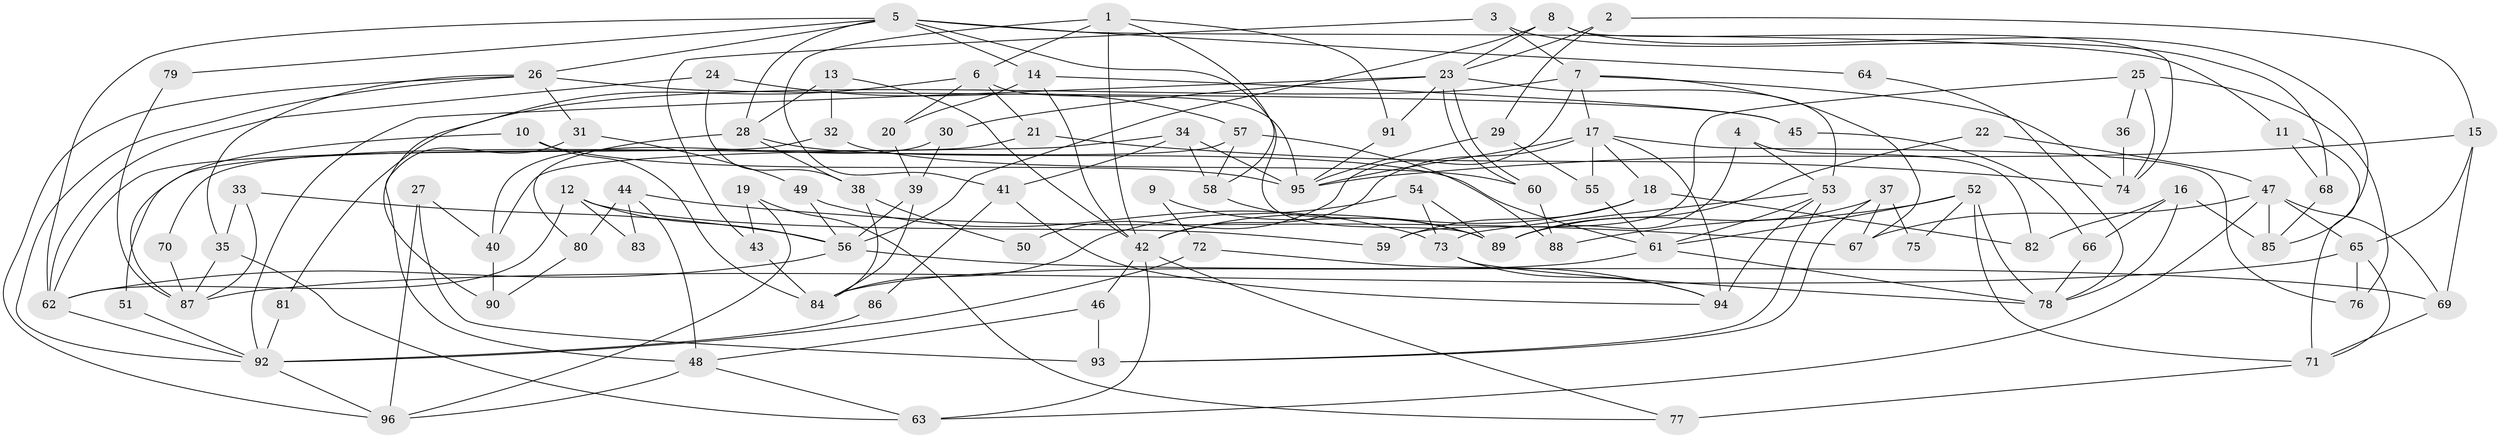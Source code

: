 // coarse degree distribution, {5: 0.14285714285714285, 4: 0.15873015873015872, 7: 0.047619047619047616, 3: 0.23809523809523808, 9: 0.09523809523809523, 6: 0.1111111111111111, 8: 0.06349206349206349, 2: 0.1111111111111111, 1: 0.015873015873015872, 12: 0.015873015873015872}
// Generated by graph-tools (version 1.1) at 2025/42/03/06/25 10:42:01]
// undirected, 96 vertices, 192 edges
graph export_dot {
graph [start="1"]
  node [color=gray90,style=filled];
  1;
  2;
  3;
  4;
  5;
  6;
  7;
  8;
  9;
  10;
  11;
  12;
  13;
  14;
  15;
  16;
  17;
  18;
  19;
  20;
  21;
  22;
  23;
  24;
  25;
  26;
  27;
  28;
  29;
  30;
  31;
  32;
  33;
  34;
  35;
  36;
  37;
  38;
  39;
  40;
  41;
  42;
  43;
  44;
  45;
  46;
  47;
  48;
  49;
  50;
  51;
  52;
  53;
  54;
  55;
  56;
  57;
  58;
  59;
  60;
  61;
  62;
  63;
  64;
  65;
  66;
  67;
  68;
  69;
  70;
  71;
  72;
  73;
  74;
  75;
  76;
  77;
  78;
  79;
  80;
  81;
  82;
  83;
  84;
  85;
  86;
  87;
  88;
  89;
  90;
  91;
  92;
  93;
  94;
  95;
  96;
  1 -- 42;
  1 -- 91;
  1 -- 6;
  1 -- 41;
  1 -- 58;
  2 -- 23;
  2 -- 29;
  2 -- 15;
  3 -- 7;
  3 -- 43;
  3 -- 68;
  4 -- 89;
  4 -- 53;
  4 -- 82;
  5 -- 62;
  5 -- 26;
  5 -- 11;
  5 -- 14;
  5 -- 28;
  5 -- 64;
  5 -- 79;
  5 -- 89;
  6 -- 95;
  6 -- 20;
  6 -- 21;
  6 -- 90;
  7 -- 67;
  7 -- 17;
  7 -- 50;
  7 -- 74;
  7 -- 81;
  8 -- 23;
  8 -- 74;
  8 -- 56;
  8 -- 85;
  9 -- 89;
  9 -- 72;
  10 -- 84;
  10 -- 87;
  10 -- 95;
  11 -- 68;
  11 -- 71;
  12 -- 56;
  12 -- 62;
  12 -- 59;
  12 -- 83;
  13 -- 28;
  13 -- 42;
  13 -- 32;
  14 -- 20;
  14 -- 42;
  14 -- 45;
  15 -- 65;
  15 -- 69;
  15 -- 95;
  16 -- 85;
  16 -- 82;
  16 -- 66;
  16 -- 78;
  17 -- 95;
  17 -- 42;
  17 -- 18;
  17 -- 55;
  17 -- 76;
  17 -- 94;
  18 -- 42;
  18 -- 59;
  18 -- 82;
  19 -- 77;
  19 -- 96;
  19 -- 43;
  20 -- 39;
  21 -- 74;
  21 -- 51;
  22 -- 89;
  22 -- 47;
  23 -- 60;
  23 -- 60;
  23 -- 53;
  23 -- 30;
  23 -- 91;
  23 -- 92;
  24 -- 62;
  24 -- 38;
  24 -- 57;
  25 -- 59;
  25 -- 76;
  25 -- 36;
  25 -- 74;
  26 -- 92;
  26 -- 96;
  26 -- 31;
  26 -- 35;
  26 -- 45;
  27 -- 96;
  27 -- 40;
  27 -- 93;
  28 -- 61;
  28 -- 38;
  28 -- 80;
  29 -- 95;
  29 -- 55;
  30 -- 40;
  30 -- 39;
  31 -- 49;
  31 -- 48;
  32 -- 60;
  32 -- 62;
  33 -- 35;
  33 -- 56;
  33 -- 87;
  34 -- 41;
  34 -- 95;
  34 -- 40;
  34 -- 58;
  35 -- 87;
  35 -- 63;
  36 -- 74;
  37 -- 93;
  37 -- 89;
  37 -- 67;
  37 -- 75;
  38 -- 84;
  38 -- 50;
  39 -- 56;
  39 -- 84;
  40 -- 90;
  41 -- 94;
  41 -- 86;
  42 -- 46;
  42 -- 63;
  42 -- 77;
  43 -- 84;
  44 -- 67;
  44 -- 48;
  44 -- 80;
  44 -- 83;
  45 -- 66;
  46 -- 48;
  46 -- 93;
  47 -- 63;
  47 -- 69;
  47 -- 65;
  47 -- 67;
  47 -- 85;
  48 -- 63;
  48 -- 96;
  49 -- 56;
  49 -- 73;
  51 -- 92;
  52 -- 61;
  52 -- 78;
  52 -- 71;
  52 -- 75;
  52 -- 88;
  53 -- 73;
  53 -- 94;
  53 -- 61;
  53 -- 93;
  54 -- 89;
  54 -- 84;
  54 -- 73;
  55 -- 61;
  56 -- 69;
  56 -- 62;
  57 -- 58;
  57 -- 70;
  57 -- 88;
  58 -- 89;
  60 -- 88;
  61 -- 78;
  61 -- 84;
  62 -- 92;
  64 -- 78;
  65 -- 71;
  65 -- 76;
  65 -- 87;
  66 -- 78;
  68 -- 85;
  69 -- 71;
  70 -- 87;
  71 -- 77;
  72 -- 94;
  72 -- 92;
  73 -- 78;
  73 -- 94;
  79 -- 87;
  80 -- 90;
  81 -- 92;
  86 -- 92;
  91 -- 95;
  92 -- 96;
}
